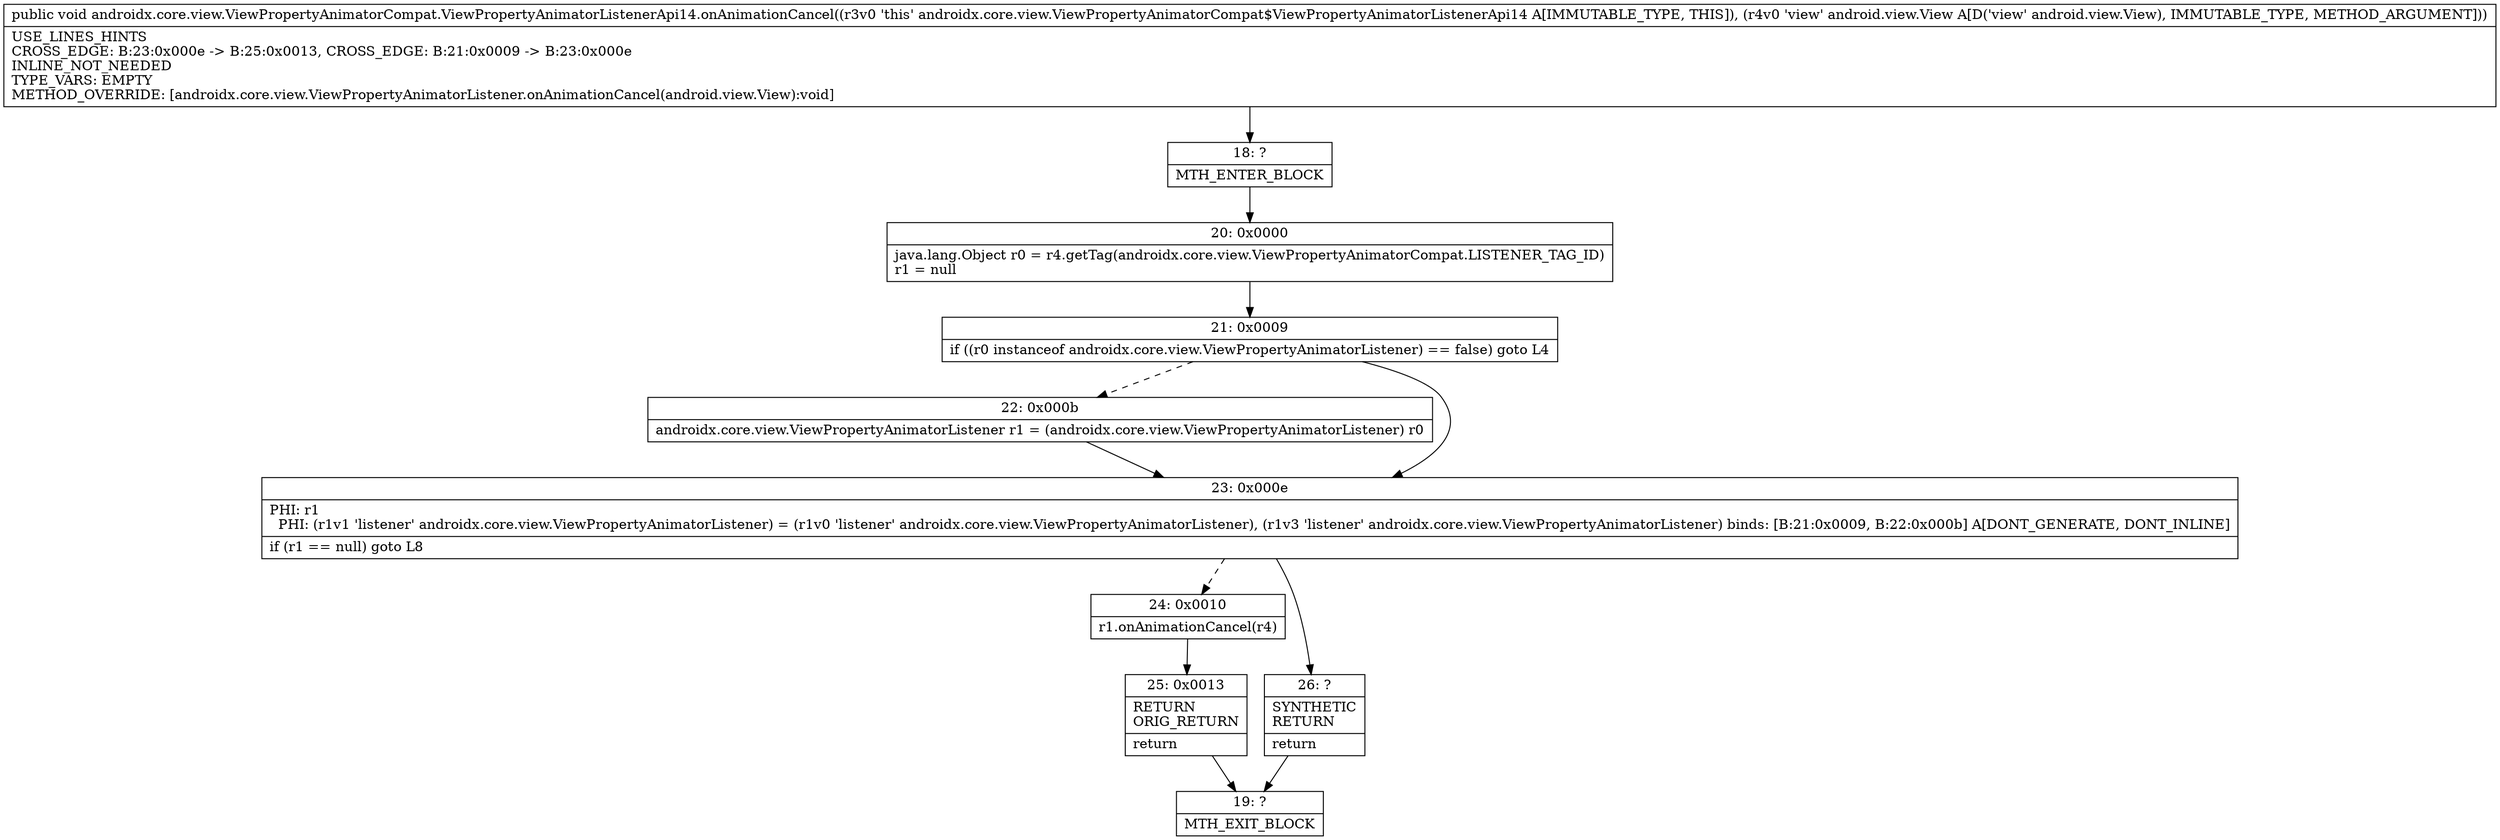 digraph "CFG forandroidx.core.view.ViewPropertyAnimatorCompat.ViewPropertyAnimatorListenerApi14.onAnimationCancel(Landroid\/view\/View;)V" {
Node_18 [shape=record,label="{18\:\ ?|MTH_ENTER_BLOCK\l}"];
Node_20 [shape=record,label="{20\:\ 0x0000|java.lang.Object r0 = r4.getTag(androidx.core.view.ViewPropertyAnimatorCompat.LISTENER_TAG_ID)\lr1 = null\l}"];
Node_21 [shape=record,label="{21\:\ 0x0009|if ((r0 instanceof androidx.core.view.ViewPropertyAnimatorListener) == false) goto L4\l}"];
Node_22 [shape=record,label="{22\:\ 0x000b|androidx.core.view.ViewPropertyAnimatorListener r1 = (androidx.core.view.ViewPropertyAnimatorListener) r0\l}"];
Node_23 [shape=record,label="{23\:\ 0x000e|PHI: r1 \l  PHI: (r1v1 'listener' androidx.core.view.ViewPropertyAnimatorListener) = (r1v0 'listener' androidx.core.view.ViewPropertyAnimatorListener), (r1v3 'listener' androidx.core.view.ViewPropertyAnimatorListener) binds: [B:21:0x0009, B:22:0x000b] A[DONT_GENERATE, DONT_INLINE]\l|if (r1 == null) goto L8\l}"];
Node_24 [shape=record,label="{24\:\ 0x0010|r1.onAnimationCancel(r4)\l}"];
Node_25 [shape=record,label="{25\:\ 0x0013|RETURN\lORIG_RETURN\l|return\l}"];
Node_19 [shape=record,label="{19\:\ ?|MTH_EXIT_BLOCK\l}"];
Node_26 [shape=record,label="{26\:\ ?|SYNTHETIC\lRETURN\l|return\l}"];
MethodNode[shape=record,label="{public void androidx.core.view.ViewPropertyAnimatorCompat.ViewPropertyAnimatorListenerApi14.onAnimationCancel((r3v0 'this' androidx.core.view.ViewPropertyAnimatorCompat$ViewPropertyAnimatorListenerApi14 A[IMMUTABLE_TYPE, THIS]), (r4v0 'view' android.view.View A[D('view' android.view.View), IMMUTABLE_TYPE, METHOD_ARGUMENT]))  | USE_LINES_HINTS\lCROSS_EDGE: B:23:0x000e \-\> B:25:0x0013, CROSS_EDGE: B:21:0x0009 \-\> B:23:0x000e\lINLINE_NOT_NEEDED\lTYPE_VARS: EMPTY\lMETHOD_OVERRIDE: [androidx.core.view.ViewPropertyAnimatorListener.onAnimationCancel(android.view.View):void]\l}"];
MethodNode -> Node_18;Node_18 -> Node_20;
Node_20 -> Node_21;
Node_21 -> Node_22[style=dashed];
Node_21 -> Node_23;
Node_22 -> Node_23;
Node_23 -> Node_24[style=dashed];
Node_23 -> Node_26;
Node_24 -> Node_25;
Node_25 -> Node_19;
Node_26 -> Node_19;
}

